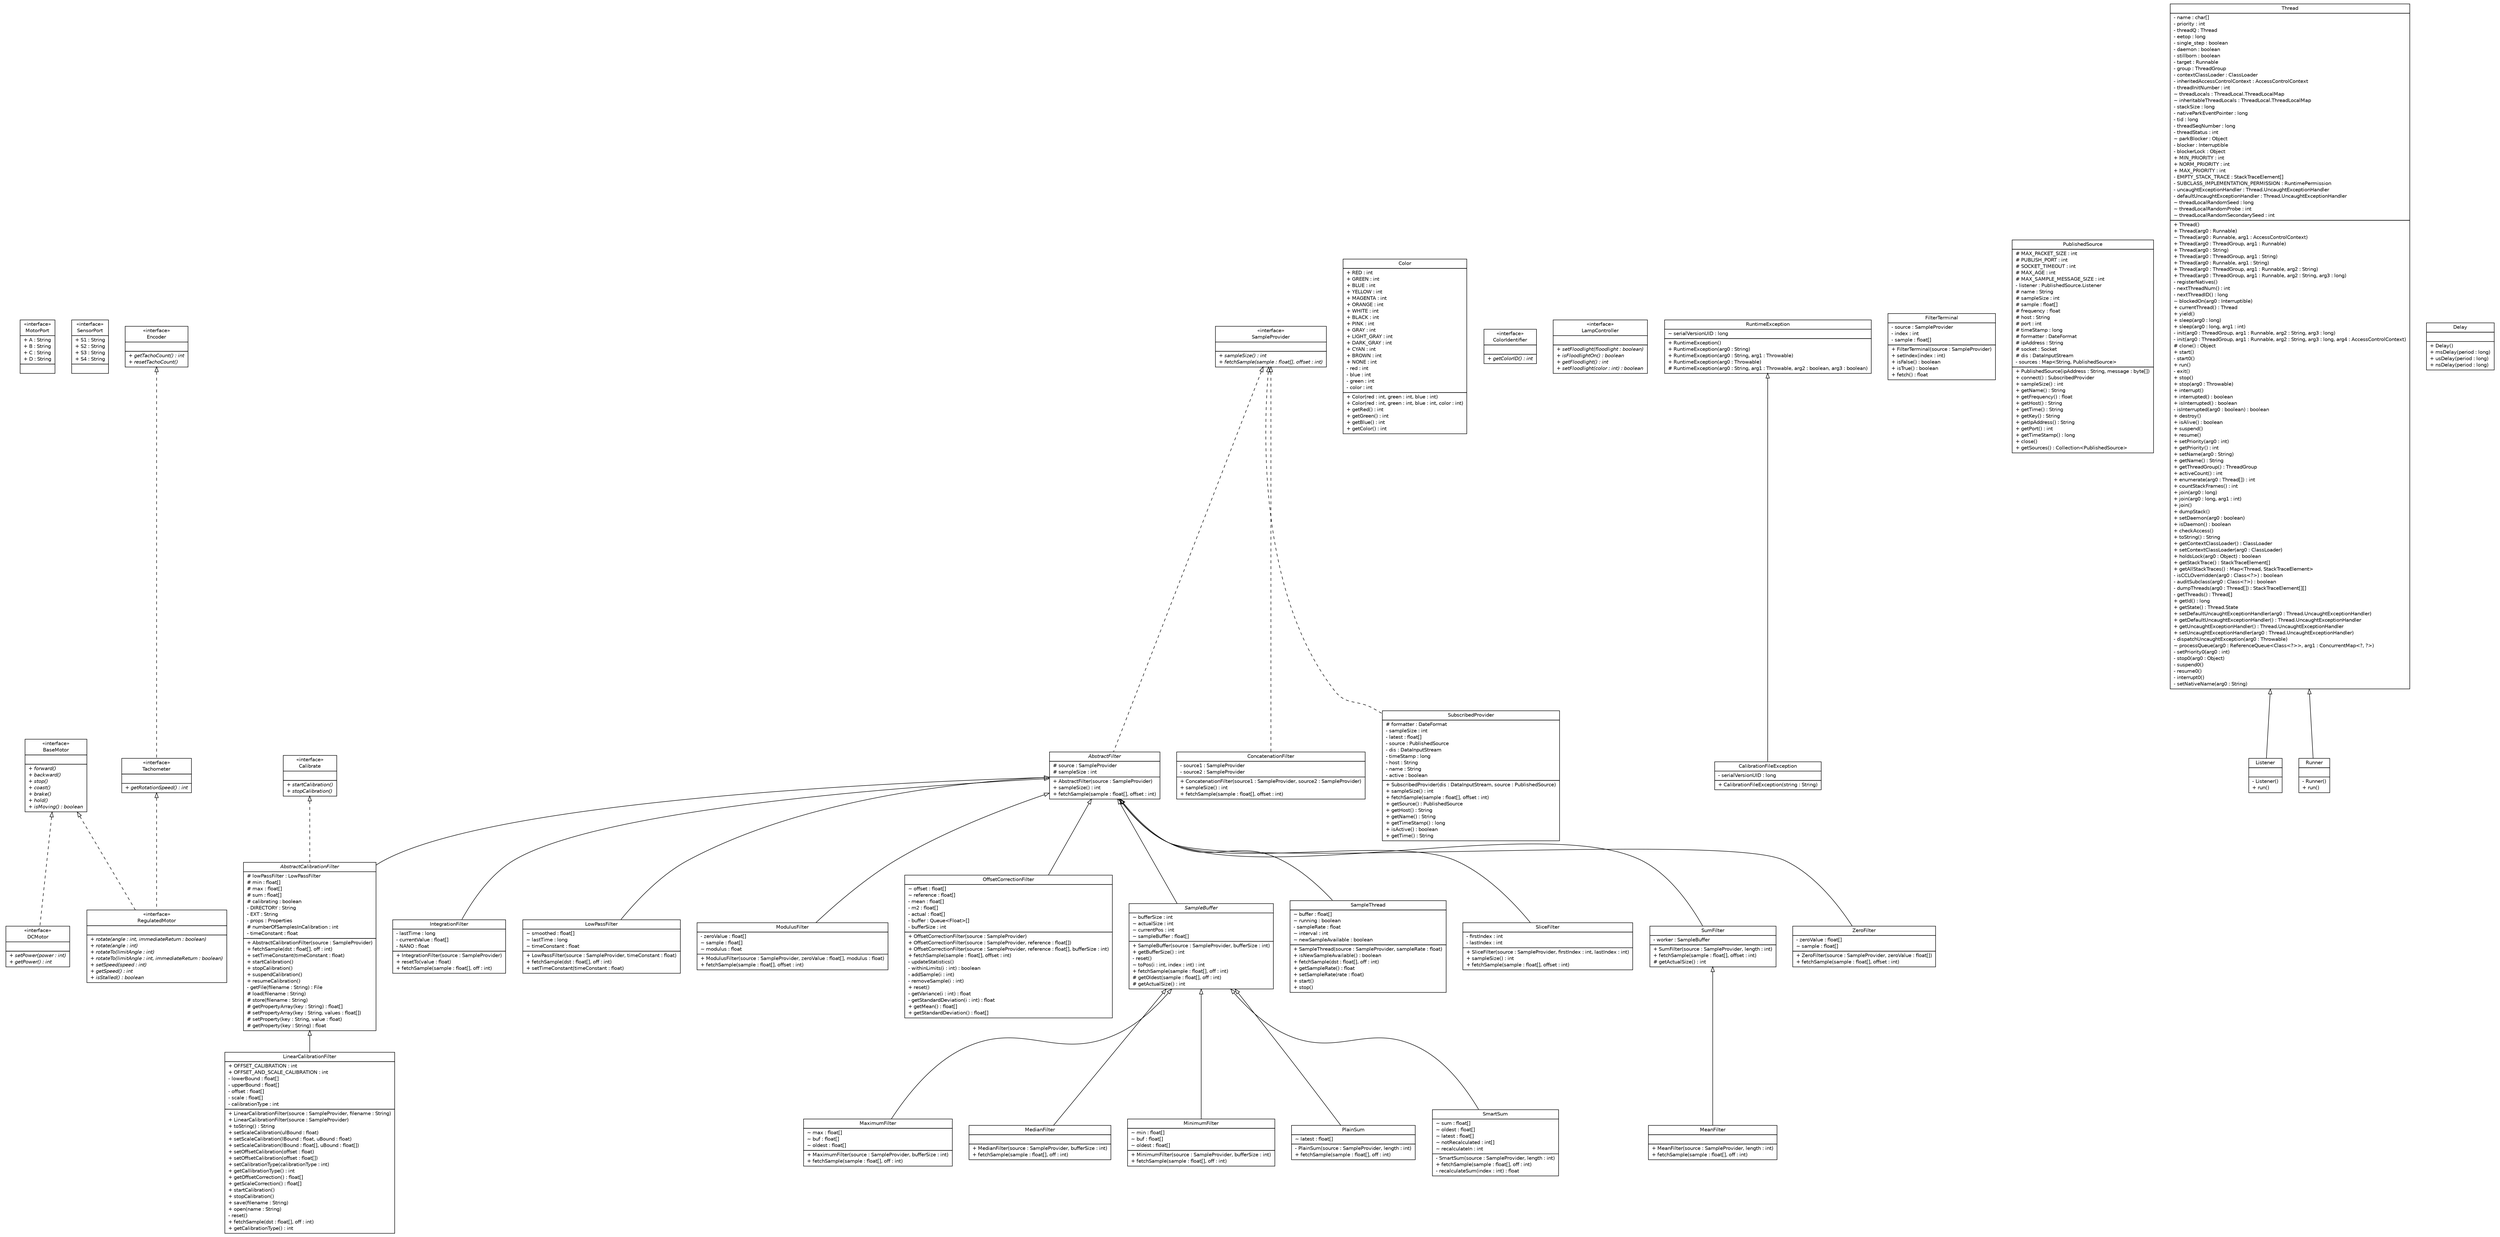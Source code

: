#!/usr/local/bin/dot
#
# Class diagram 
# Generated by UMLGraph version R5_6-24-gf6e263 (http://www.umlgraph.org/)
#

digraph G {
	edge [fontname="Helvetica",fontsize=10,labelfontname="Helvetica",labelfontsize=10];
	node [fontname="Helvetica",fontsize=10,shape=plaintext];
	nodesep=0.25;
	ranksep=0.5;
	// lejos.hardware.port.MotorPort
	c0 [label=<<table title="lejos.hardware.port.MotorPort" border="0" cellborder="1" cellspacing="0" cellpadding="2" port="p">
		<tr><td><table border="0" cellspacing="0" cellpadding="1">
<tr><td align="center" balign="center"> &#171;interface&#187; </td></tr>
<tr><td align="center" balign="center"> MotorPort </td></tr>
		</table></td></tr>
		<tr><td><table border="0" cellspacing="0" cellpadding="1">
<tr><td align="left" balign="left"> + A : String </td></tr>
<tr><td align="left" balign="left"> + B : String </td></tr>
<tr><td align="left" balign="left"> + C : String </td></tr>
<tr><td align="left" balign="left"> + D : String </td></tr>
		</table></td></tr>
		<tr><td><table border="0" cellspacing="0" cellpadding="1">
<tr><td align="left" balign="left">  </td></tr>
		</table></td></tr>
		</table>>, URL="null", fontname="Helvetica", fontcolor="black", fontsize=10.0];
	// lejos.hardware.port.SensorPort
	c1 [label=<<table title="lejos.hardware.port.SensorPort" border="0" cellborder="1" cellspacing="0" cellpadding="2" port="p">
		<tr><td><table border="0" cellspacing="0" cellpadding="1">
<tr><td align="center" balign="center"> &#171;interface&#187; </td></tr>
<tr><td align="center" balign="center"> SensorPort </td></tr>
		</table></td></tr>
		<tr><td><table border="0" cellspacing="0" cellpadding="1">
<tr><td align="left" balign="left"> + S1 : String </td></tr>
<tr><td align="left" balign="left"> + S2 : String </td></tr>
<tr><td align="left" balign="left"> + S3 : String </td></tr>
<tr><td align="left" balign="left"> + S4 : String </td></tr>
		</table></td></tr>
		<tr><td><table border="0" cellspacing="0" cellpadding="1">
<tr><td align="left" balign="left">  </td></tr>
		</table></td></tr>
		</table>>, URL="null", fontname="Helvetica", fontcolor="black", fontsize=10.0];
	// lejos.robotics.BaseMotor
	c2 [label=<<table title="lejos.robotics.BaseMotor" border="0" cellborder="1" cellspacing="0" cellpadding="2" port="p">
		<tr><td><table border="0" cellspacing="0" cellpadding="1">
<tr><td align="center" balign="center"> &#171;interface&#187; </td></tr>
<tr><td align="center" balign="center"> BaseMotor </td></tr>
		</table></td></tr>
		<tr><td><table border="0" cellspacing="0" cellpadding="1">
<tr><td align="left" balign="left">  </td></tr>
		</table></td></tr>
		<tr><td><table border="0" cellspacing="0" cellpadding="1">
<tr><td align="left" balign="left"><font face="Helvetica-Oblique" point-size="10.0"> + forward() </font></td></tr>
<tr><td align="left" balign="left"><font face="Helvetica-Oblique" point-size="10.0"> + backward() </font></td></tr>
<tr><td align="left" balign="left"><font face="Helvetica-Oblique" point-size="10.0"> + stop() </font></td></tr>
<tr><td align="left" balign="left"><font face="Helvetica-Oblique" point-size="10.0"> + coast() </font></td></tr>
<tr><td align="left" balign="left"><font face="Helvetica-Oblique" point-size="10.0"> + brake() </font></td></tr>
<tr><td align="left" balign="left"><font face="Helvetica-Oblique" point-size="10.0"> + hold() </font></td></tr>
<tr><td align="left" balign="left"><font face="Helvetica-Oblique" point-size="10.0"> + isMoving() : boolean </font></td></tr>
		</table></td></tr>
		</table>>, URL="null", fontname="Helvetica", fontcolor="black", fontsize=10.0];
	// lejos.robotics.Calibrate
	c3 [label=<<table title="lejos.robotics.Calibrate" border="0" cellborder="1" cellspacing="0" cellpadding="2" port="p">
		<tr><td><table border="0" cellspacing="0" cellpadding="1">
<tr><td align="center" balign="center"> &#171;interface&#187; </td></tr>
<tr><td align="center" balign="center"> Calibrate </td></tr>
		</table></td></tr>
		<tr><td><table border="0" cellspacing="0" cellpadding="1">
<tr><td align="left" balign="left">  </td></tr>
		</table></td></tr>
		<tr><td><table border="0" cellspacing="0" cellpadding="1">
<tr><td align="left" balign="left"><font face="Helvetica-Oblique" point-size="10.0"> + startCalibration() </font></td></tr>
<tr><td align="left" balign="left"><font face="Helvetica-Oblique" point-size="10.0"> + stopCalibration() </font></td></tr>
		</table></td></tr>
		</table>>, URL="null", fontname="Helvetica", fontcolor="black", fontsize=10.0];
	// lejos.robotics.Color
	c4 [label=<<table title="lejos.robotics.Color" border="0" cellborder="1" cellspacing="0" cellpadding="2" port="p">
		<tr><td><table border="0" cellspacing="0" cellpadding="1">
<tr><td align="center" balign="center"> Color </td></tr>
		</table></td></tr>
		<tr><td><table border="0" cellspacing="0" cellpadding="1">
<tr><td align="left" balign="left"> + RED : int </td></tr>
<tr><td align="left" balign="left"> + GREEN : int </td></tr>
<tr><td align="left" balign="left"> + BLUE : int </td></tr>
<tr><td align="left" balign="left"> + YELLOW : int </td></tr>
<tr><td align="left" balign="left"> + MAGENTA : int </td></tr>
<tr><td align="left" balign="left"> + ORANGE : int </td></tr>
<tr><td align="left" balign="left"> + WHITE : int </td></tr>
<tr><td align="left" balign="left"> + BLACK : int </td></tr>
<tr><td align="left" balign="left"> + PINK : int </td></tr>
<tr><td align="left" balign="left"> + GRAY : int </td></tr>
<tr><td align="left" balign="left"> + LIGHT_GRAY : int </td></tr>
<tr><td align="left" balign="left"> + DARK_GRAY : int </td></tr>
<tr><td align="left" balign="left"> + CYAN : int </td></tr>
<tr><td align="left" balign="left"> + BROWN : int </td></tr>
<tr><td align="left" balign="left"> + NONE : int </td></tr>
<tr><td align="left" balign="left"> - red : int </td></tr>
<tr><td align="left" balign="left"> - blue : int </td></tr>
<tr><td align="left" balign="left"> - green : int </td></tr>
<tr><td align="left" balign="left"> - color : int </td></tr>
		</table></td></tr>
		<tr><td><table border="0" cellspacing="0" cellpadding="1">
<tr><td align="left" balign="left"> + Color(red : int, green : int, blue : int) </td></tr>
<tr><td align="left" balign="left"> + Color(red : int, green : int, blue : int, color : int) </td></tr>
<tr><td align="left" balign="left"> + getRed() : int </td></tr>
<tr><td align="left" balign="left"> + getGreen() : int </td></tr>
<tr><td align="left" balign="left"> + getBlue() : int </td></tr>
<tr><td align="left" balign="left"> + getColor() : int </td></tr>
		</table></td></tr>
		</table>>, URL="null", fontname="Helvetica", fontcolor="black", fontsize=10.0];
	// lejos.robotics.ColorIdentifier
	c5 [label=<<table title="lejos.robotics.ColorIdentifier" border="0" cellborder="1" cellspacing="0" cellpadding="2" port="p">
		<tr><td><table border="0" cellspacing="0" cellpadding="1">
<tr><td align="center" balign="center"> &#171;interface&#187; </td></tr>
<tr><td align="center" balign="center"> ColorIdentifier </td></tr>
		</table></td></tr>
		<tr><td><table border="0" cellspacing="0" cellpadding="1">
<tr><td align="left" balign="left">  </td></tr>
		</table></td></tr>
		<tr><td><table border="0" cellspacing="0" cellpadding="1">
<tr><td align="left" balign="left"><font face="Helvetica-Oblique" point-size="10.0"> + getColorID() : int </font></td></tr>
		</table></td></tr>
		</table>>, URL="null", fontname="Helvetica", fontcolor="black", fontsize=10.0];
	// lejos.robotics.DCMotor
	c6 [label=<<table title="lejos.robotics.DCMotor" border="0" cellborder="1" cellspacing="0" cellpadding="2" port="p">
		<tr><td><table border="0" cellspacing="0" cellpadding="1">
<tr><td align="center" balign="center"> &#171;interface&#187; </td></tr>
<tr><td align="center" balign="center"> DCMotor </td></tr>
		</table></td></tr>
		<tr><td><table border="0" cellspacing="0" cellpadding="1">
<tr><td align="left" balign="left">  </td></tr>
		</table></td></tr>
		<tr><td><table border="0" cellspacing="0" cellpadding="1">
<tr><td align="left" balign="left"><font face="Helvetica-Oblique" point-size="10.0"> + setPower(power : int) </font></td></tr>
<tr><td align="left" balign="left"><font face="Helvetica-Oblique" point-size="10.0"> + getPower() : int </font></td></tr>
		</table></td></tr>
		</table>>, URL="null", fontname="Helvetica", fontcolor="black", fontsize=10.0];
	// lejos.robotics.Encoder
	c7 [label=<<table title="lejos.robotics.Encoder" border="0" cellborder="1" cellspacing="0" cellpadding="2" port="p">
		<tr><td><table border="0" cellspacing="0" cellpadding="1">
<tr><td align="center" balign="center"> &#171;interface&#187; </td></tr>
<tr><td align="center" balign="center"> Encoder </td></tr>
		</table></td></tr>
		<tr><td><table border="0" cellspacing="0" cellpadding="1">
<tr><td align="left" balign="left">  </td></tr>
		</table></td></tr>
		<tr><td><table border="0" cellspacing="0" cellpadding="1">
<tr><td align="left" balign="left"><font face="Helvetica-Oblique" point-size="10.0"> + getTachoCount() : int </font></td></tr>
<tr><td align="left" balign="left"><font face="Helvetica-Oblique" point-size="10.0"> + resetTachoCount() </font></td></tr>
		</table></td></tr>
		</table>>, URL="null", fontname="Helvetica", fontcolor="black", fontsize=10.0];
	// lejos.robotics.LampController
	c8 [label=<<table title="lejos.robotics.LampController" border="0" cellborder="1" cellspacing="0" cellpadding="2" port="p">
		<tr><td><table border="0" cellspacing="0" cellpadding="1">
<tr><td align="center" balign="center"> &#171;interface&#187; </td></tr>
<tr><td align="center" balign="center"> LampController </td></tr>
		</table></td></tr>
		<tr><td><table border="0" cellspacing="0" cellpadding="1">
<tr><td align="left" balign="left">  </td></tr>
		</table></td></tr>
		<tr><td><table border="0" cellspacing="0" cellpadding="1">
<tr><td align="left" balign="left"><font face="Helvetica-Oblique" point-size="10.0"> + setFloodlight(floodlight : boolean) </font></td></tr>
<tr><td align="left" balign="left"><font face="Helvetica-Oblique" point-size="10.0"> + isFloodlightOn() : boolean </font></td></tr>
<tr><td align="left" balign="left"><font face="Helvetica-Oblique" point-size="10.0"> + getFloodlight() : int </font></td></tr>
<tr><td align="left" balign="left"><font face="Helvetica-Oblique" point-size="10.0"> + setFloodlight(color : int) : boolean </font></td></tr>
		</table></td></tr>
		</table>>, URL="null", fontname="Helvetica", fontcolor="black", fontsize=10.0];
	// lejos.robotics.RegulatedMotor
	c9 [label=<<table title="lejos.robotics.RegulatedMotor" border="0" cellborder="1" cellspacing="0" cellpadding="2" port="p">
		<tr><td><table border="0" cellspacing="0" cellpadding="1">
<tr><td align="center" balign="center"> &#171;interface&#187; </td></tr>
<tr><td align="center" balign="center"> RegulatedMotor </td></tr>
		</table></td></tr>
		<tr><td><table border="0" cellspacing="0" cellpadding="1">
<tr><td align="left" balign="left">  </td></tr>
		</table></td></tr>
		<tr><td><table border="0" cellspacing="0" cellpadding="1">
<tr><td align="left" balign="left"><font face="Helvetica-Oblique" point-size="10.0"> + rotate(angle : int, immediateReturn : boolean) </font></td></tr>
<tr><td align="left" balign="left"><font face="Helvetica-Oblique" point-size="10.0"> + rotate(angle : int) </font></td></tr>
<tr><td align="left" balign="left"><font face="Helvetica-Oblique" point-size="10.0"> + rotateTo(limitAngle : int) </font></td></tr>
<tr><td align="left" balign="left"><font face="Helvetica-Oblique" point-size="10.0"> + rotateTo(limitAngle : int, immediateReturn : boolean) </font></td></tr>
<tr><td align="left" balign="left"><font face="Helvetica-Oblique" point-size="10.0"> + setSpeed(speed : int) </font></td></tr>
<tr><td align="left" balign="left"><font face="Helvetica-Oblique" point-size="10.0"> + getSpeed() : int </font></td></tr>
<tr><td align="left" balign="left"><font face="Helvetica-Oblique" point-size="10.0"> + isStalled() : boolean </font></td></tr>
		</table></td></tr>
		</table>>, URL="null", fontname="Helvetica", fontcolor="black", fontsize=10.0];
	// lejos.robotics.SampleProvider
	c10 [label=<<table title="lejos.robotics.SampleProvider" border="0" cellborder="1" cellspacing="0" cellpadding="2" port="p">
		<tr><td><table border="0" cellspacing="0" cellpadding="1">
<tr><td align="center" balign="center"> &#171;interface&#187; </td></tr>
<tr><td align="center" balign="center"> SampleProvider </td></tr>
		</table></td></tr>
		<tr><td><table border="0" cellspacing="0" cellpadding="1">
<tr><td align="left" balign="left">  </td></tr>
		</table></td></tr>
		<tr><td><table border="0" cellspacing="0" cellpadding="1">
<tr><td align="left" balign="left"><font face="Helvetica-Oblique" point-size="10.0"> + sampleSize() : int </font></td></tr>
<tr><td align="left" balign="left"><font face="Helvetica-Oblique" point-size="10.0"> + fetchSample(sample : float[], offset : int) </font></td></tr>
		</table></td></tr>
		</table>>, URL="null", fontname="Helvetica", fontcolor="black", fontsize=10.0];
	// lejos.robotics.Tachometer
	c11 [label=<<table title="lejos.robotics.Tachometer" border="0" cellborder="1" cellspacing="0" cellpadding="2" port="p">
		<tr><td><table border="0" cellspacing="0" cellpadding="1">
<tr><td align="center" balign="center"> &#171;interface&#187; </td></tr>
<tr><td align="center" balign="center"> Tachometer </td></tr>
		</table></td></tr>
		<tr><td><table border="0" cellspacing="0" cellpadding="1">
<tr><td align="left" balign="left">  </td></tr>
		</table></td></tr>
		<tr><td><table border="0" cellspacing="0" cellpadding="1">
<tr><td align="left" balign="left"><font face="Helvetica-Oblique" point-size="10.0"> + getRotationSpeed() : int </font></td></tr>
		</table></td></tr>
		</table>>, URL="null", fontname="Helvetica", fontcolor="black", fontsize=10.0];
	// lejos.robotics.filter.AbstractCalibrationFilter
	c12 [label=<<table title="lejos.robotics.filter.AbstractCalibrationFilter" border="0" cellborder="1" cellspacing="0" cellpadding="2" port="p">
		<tr><td><table border="0" cellspacing="0" cellpadding="1">
<tr><td align="center" balign="center"><font face="Helvetica-Oblique"> AbstractCalibrationFilter </font></td></tr>
		</table></td></tr>
		<tr><td><table border="0" cellspacing="0" cellpadding="1">
<tr><td align="left" balign="left"> # lowPassFilter : LowPassFilter </td></tr>
<tr><td align="left" balign="left"> # min : float[] </td></tr>
<tr><td align="left" balign="left"> # max : float[] </td></tr>
<tr><td align="left" balign="left"> # sum : float[] </td></tr>
<tr><td align="left" balign="left"> # calibrating : boolean </td></tr>
<tr><td align="left" balign="left"> - DIRECTORY : String </td></tr>
<tr><td align="left" balign="left"> - EXT : String </td></tr>
<tr><td align="left" balign="left"> - props : Properties </td></tr>
<tr><td align="left" balign="left"> # numberOfSamplesInCalibration : int </td></tr>
<tr><td align="left" balign="left"> - timeConstant : float </td></tr>
		</table></td></tr>
		<tr><td><table border="0" cellspacing="0" cellpadding="1">
<tr><td align="left" balign="left"> + AbstractCalibrationFilter(source : SampleProvider) </td></tr>
<tr><td align="left" balign="left"> + fetchSample(dst : float[], off : int) </td></tr>
<tr><td align="left" balign="left"> + setTimeConstant(timeConstant : float) </td></tr>
<tr><td align="left" balign="left"> + startCalibration() </td></tr>
<tr><td align="left" balign="left"> + stopCalibration() </td></tr>
<tr><td align="left" balign="left"> + suspendCalibration() </td></tr>
<tr><td align="left" balign="left"> + resumeCalibration() </td></tr>
<tr><td align="left" balign="left"> - getFile(filename : String) : File </td></tr>
<tr><td align="left" balign="left"> # load(filename : String) </td></tr>
<tr><td align="left" balign="left"> # store(filename : String) </td></tr>
<tr><td align="left" balign="left"> # getPropertyArray(key : String) : float[] </td></tr>
<tr><td align="left" balign="left"> # setPropertyArray(key : String, values : float[]) </td></tr>
<tr><td align="left" balign="left"> # setProperty(key : String, value : float) </td></tr>
<tr><td align="left" balign="left"> # getProperty(key : String) : float </td></tr>
		</table></td></tr>
		</table>>, URL="null", fontname="Helvetica", fontcolor="black", fontsize=10.0];
	// lejos.robotics.filter.AbstractCalibrationFilter.CalibrationFileException
	c13 [label=<<table title="lejos.robotics.filter.AbstractCalibrationFilter.CalibrationFileException" border="0" cellborder="1" cellspacing="0" cellpadding="2" port="p">
		<tr><td><table border="0" cellspacing="0" cellpadding="1">
<tr><td align="center" balign="center"> CalibrationFileException </td></tr>
		</table></td></tr>
		<tr><td><table border="0" cellspacing="0" cellpadding="1">
<tr><td align="left" balign="left"> - serialVersionUID : long </td></tr>
		</table></td></tr>
		<tr><td><table border="0" cellspacing="0" cellpadding="1">
<tr><td align="left" balign="left"> + CalibrationFileException(string : String) </td></tr>
		</table></td></tr>
		</table>>, URL="null", fontname="Helvetica", fontcolor="black", fontsize=10.0];
	// lejos.robotics.filter.AbstractFilter
	c14 [label=<<table title="lejos.robotics.filter.AbstractFilter" border="0" cellborder="1" cellspacing="0" cellpadding="2" port="p">
		<tr><td><table border="0" cellspacing="0" cellpadding="1">
<tr><td align="center" balign="center"><font face="Helvetica-Oblique"> AbstractFilter </font></td></tr>
		</table></td></tr>
		<tr><td><table border="0" cellspacing="0" cellpadding="1">
<tr><td align="left" balign="left"> # source : SampleProvider </td></tr>
<tr><td align="left" balign="left"> # sampleSize : int </td></tr>
		</table></td></tr>
		<tr><td><table border="0" cellspacing="0" cellpadding="1">
<tr><td align="left" balign="left"> + AbstractFilter(source : SampleProvider) </td></tr>
<tr><td align="left" balign="left"> + sampleSize() : int </td></tr>
<tr><td align="left" balign="left"> + fetchSample(sample : float[], offset : int) </td></tr>
		</table></td></tr>
		</table>>, URL="null", fontname="Helvetica", fontcolor="black", fontsize=10.0];
	// lejos.robotics.filter.ConcatenationFilter
	c15 [label=<<table title="lejos.robotics.filter.ConcatenationFilter" border="0" cellborder="1" cellspacing="0" cellpadding="2" port="p">
		<tr><td><table border="0" cellspacing="0" cellpadding="1">
<tr><td align="center" balign="center"> ConcatenationFilter </td></tr>
		</table></td></tr>
		<tr><td><table border="0" cellspacing="0" cellpadding="1">
<tr><td align="left" balign="left"> - source1 : SampleProvider </td></tr>
<tr><td align="left" balign="left"> - source2 : SampleProvider </td></tr>
		</table></td></tr>
		<tr><td><table border="0" cellspacing="0" cellpadding="1">
<tr><td align="left" balign="left"> + ConcatenationFilter(source1 : SampleProvider, source2 : SampleProvider) </td></tr>
<tr><td align="left" balign="left"> + sampleSize() : int </td></tr>
<tr><td align="left" balign="left"> + fetchSample(sample : float[], offset : int) </td></tr>
		</table></td></tr>
		</table>>, URL="null", fontname="Helvetica", fontcolor="black", fontsize=10.0];
	// lejos.robotics.filter.FilterTerminal
	c16 [label=<<table title="lejos.robotics.filter.FilterTerminal" border="0" cellborder="1" cellspacing="0" cellpadding="2" port="p">
		<tr><td><table border="0" cellspacing="0" cellpadding="1">
<tr><td align="center" balign="center"> FilterTerminal </td></tr>
		</table></td></tr>
		<tr><td><table border="0" cellspacing="0" cellpadding="1">
<tr><td align="left" balign="left"> - source : SampleProvider </td></tr>
<tr><td align="left" balign="left"> - index : int </td></tr>
<tr><td align="left" balign="left"> - sample : float[] </td></tr>
		</table></td></tr>
		<tr><td><table border="0" cellspacing="0" cellpadding="1">
<tr><td align="left" balign="left"> + FilterTerminal(source : SampleProvider) </td></tr>
<tr><td align="left" balign="left"> + setIndex(index : int) </td></tr>
<tr><td align="left" balign="left"> + isFalse() : boolean </td></tr>
<tr><td align="left" balign="left"> + isTrue() : boolean </td></tr>
<tr><td align="left" balign="left"> + fetch() : float </td></tr>
		</table></td></tr>
		</table>>, URL="null", fontname="Helvetica", fontcolor="black", fontsize=10.0];
	// lejos.robotics.filter.IntegrationFilter
	c17 [label=<<table title="lejos.robotics.filter.IntegrationFilter" border="0" cellborder="1" cellspacing="0" cellpadding="2" port="p">
		<tr><td><table border="0" cellspacing="0" cellpadding="1">
<tr><td align="center" balign="center"> IntegrationFilter </td></tr>
		</table></td></tr>
		<tr><td><table border="0" cellspacing="0" cellpadding="1">
<tr><td align="left" balign="left"> - lastTime : long </td></tr>
<tr><td align="left" balign="left"> - currentValue : float[] </td></tr>
<tr><td align="left" balign="left"> - NANO : float </td></tr>
		</table></td></tr>
		<tr><td><table border="0" cellspacing="0" cellpadding="1">
<tr><td align="left" balign="left"> + IntegrationFilter(source : SampleProvider) </td></tr>
<tr><td align="left" balign="left"> + resetTo(value : float) </td></tr>
<tr><td align="left" balign="left"> + fetchSample(sample : float[], off : int) </td></tr>
		</table></td></tr>
		</table>>, URL="null", fontname="Helvetica", fontcolor="black", fontsize=10.0];
	// lejos.robotics.filter.LinearCalibrationFilter
	c18 [label=<<table title="lejos.robotics.filter.LinearCalibrationFilter" border="0" cellborder="1" cellspacing="0" cellpadding="2" port="p">
		<tr><td><table border="0" cellspacing="0" cellpadding="1">
<tr><td align="center" balign="center"> LinearCalibrationFilter </td></tr>
		</table></td></tr>
		<tr><td><table border="0" cellspacing="0" cellpadding="1">
<tr><td align="left" balign="left"> + OFFSET_CALIBRATION : int </td></tr>
<tr><td align="left" balign="left"> + OFFSET_AND_SCALE_CALIBRATION : int </td></tr>
<tr><td align="left" balign="left"> - lowerBound : float[] </td></tr>
<tr><td align="left" balign="left"> - upperBound : float[] </td></tr>
<tr><td align="left" balign="left"> - offset : float[] </td></tr>
<tr><td align="left" balign="left"> - scale : float[] </td></tr>
<tr><td align="left" balign="left"> - calibrationType : int </td></tr>
		</table></td></tr>
		<tr><td><table border="0" cellspacing="0" cellpadding="1">
<tr><td align="left" balign="left"> + LinearCalibrationFilter(source : SampleProvider, filename : String) </td></tr>
<tr><td align="left" balign="left"> + LinearCalibrationFilter(source : SampleProvider) </td></tr>
<tr><td align="left" balign="left"> + toString() : String </td></tr>
<tr><td align="left" balign="left"> + setScaleCalibration(ulBound : float) </td></tr>
<tr><td align="left" balign="left"> + setScaleCalibration(lBound : float, uBound : float) </td></tr>
<tr><td align="left" balign="left"> + setScaleCalibration(lBound : float[], uBound : float[]) </td></tr>
<tr><td align="left" balign="left"> + setOffsetCalibration(offset : float) </td></tr>
<tr><td align="left" balign="left"> + setOffsetCalibration(offset : float[]) </td></tr>
<tr><td align="left" balign="left"> + setCalibrationType(calibrationType : int) </td></tr>
<tr><td align="left" balign="left"> + getCallibrationType() : int </td></tr>
<tr><td align="left" balign="left"> + getOffsetCorrection() : float[] </td></tr>
<tr><td align="left" balign="left"> + getScaleCorrection() : float[] </td></tr>
<tr><td align="left" balign="left"> + startCalibration() </td></tr>
<tr><td align="left" balign="left"> + stopCalibration() </td></tr>
<tr><td align="left" balign="left"> + save(filename : String) </td></tr>
<tr><td align="left" balign="left"> + open(name : String) </td></tr>
<tr><td align="left" balign="left"> - reset() </td></tr>
<tr><td align="left" balign="left"> + fetchSample(dst : float[], off : int) </td></tr>
<tr><td align="left" balign="left"> + getCalibrationType() : int </td></tr>
		</table></td></tr>
		</table>>, URL="null", fontname="Helvetica", fontcolor="black", fontsize=10.0];
	// lejos.robotics.filter.LowPassFilter
	c19 [label=<<table title="lejos.robotics.filter.LowPassFilter" border="0" cellborder="1" cellspacing="0" cellpadding="2" port="p">
		<tr><td><table border="0" cellspacing="0" cellpadding="1">
<tr><td align="center" balign="center"> LowPassFilter </td></tr>
		</table></td></tr>
		<tr><td><table border="0" cellspacing="0" cellpadding="1">
<tr><td align="left" balign="left"> ~ smoothed : float[] </td></tr>
<tr><td align="left" balign="left"> ~ lastTime : long </td></tr>
<tr><td align="left" balign="left"> ~ timeConstant : float </td></tr>
		</table></td></tr>
		<tr><td><table border="0" cellspacing="0" cellpadding="1">
<tr><td align="left" balign="left"> + LowPassFilter(source : SampleProvider, timeConstant : float) </td></tr>
<tr><td align="left" balign="left"> + fetchSample(dst : float[], off : int) </td></tr>
<tr><td align="left" balign="left"> + setTimeConstant(timeConstant : float) </td></tr>
		</table></td></tr>
		</table>>, URL="null", fontname="Helvetica", fontcolor="black", fontsize=10.0];
	// lejos.robotics.filter.MaximumFilter
	c20 [label=<<table title="lejos.robotics.filter.MaximumFilter" border="0" cellborder="1" cellspacing="0" cellpadding="2" port="p">
		<tr><td><table border="0" cellspacing="0" cellpadding="1">
<tr><td align="center" balign="center"> MaximumFilter </td></tr>
		</table></td></tr>
		<tr><td><table border="0" cellspacing="0" cellpadding="1">
<tr><td align="left" balign="left"> ~ max : float[] </td></tr>
<tr><td align="left" balign="left"> ~ buf : float[] </td></tr>
<tr><td align="left" balign="left"> ~ oldest : float[] </td></tr>
		</table></td></tr>
		<tr><td><table border="0" cellspacing="0" cellpadding="1">
<tr><td align="left" balign="left"> + MaximumFilter(source : SampleProvider, bufferSize : int) </td></tr>
<tr><td align="left" balign="left"> + fetchSample(sample : float[], off : int) </td></tr>
		</table></td></tr>
		</table>>, URL="null", fontname="Helvetica", fontcolor="black", fontsize=10.0];
	// lejos.robotics.filter.MeanFilter
	c21 [label=<<table title="lejos.robotics.filter.MeanFilter" border="0" cellborder="1" cellspacing="0" cellpadding="2" port="p">
		<tr><td><table border="0" cellspacing="0" cellpadding="1">
<tr><td align="center" balign="center"> MeanFilter </td></tr>
		</table></td></tr>
		<tr><td><table border="0" cellspacing="0" cellpadding="1">
<tr><td align="left" balign="left">  </td></tr>
		</table></td></tr>
		<tr><td><table border="0" cellspacing="0" cellpadding="1">
<tr><td align="left" balign="left"> + MeanFilter(source : SampleProvider, length : int) </td></tr>
<tr><td align="left" balign="left"> + fetchSample(sample : float[], off : int) </td></tr>
		</table></td></tr>
		</table>>, URL="null", fontname="Helvetica", fontcolor="black", fontsize=10.0];
	// lejos.robotics.filter.MedianFilter
	c22 [label=<<table title="lejos.robotics.filter.MedianFilter" border="0" cellborder="1" cellspacing="0" cellpadding="2" port="p">
		<tr><td><table border="0" cellspacing="0" cellpadding="1">
<tr><td align="center" balign="center"> MedianFilter </td></tr>
		</table></td></tr>
		<tr><td><table border="0" cellspacing="0" cellpadding="1">
<tr><td align="left" balign="left">  </td></tr>
		</table></td></tr>
		<tr><td><table border="0" cellspacing="0" cellpadding="1">
<tr><td align="left" balign="left"> + MedianFilter(source : SampleProvider, bufferSize : int) </td></tr>
<tr><td align="left" balign="left"> + fetchSample(sample : float[], off : int) </td></tr>
		</table></td></tr>
		</table>>, URL="null", fontname="Helvetica", fontcolor="black", fontsize=10.0];
	// lejos.robotics.filter.MinimumFilter
	c23 [label=<<table title="lejos.robotics.filter.MinimumFilter" border="0" cellborder="1" cellspacing="0" cellpadding="2" port="p">
		<tr><td><table border="0" cellspacing="0" cellpadding="1">
<tr><td align="center" balign="center"> MinimumFilter </td></tr>
		</table></td></tr>
		<tr><td><table border="0" cellspacing="0" cellpadding="1">
<tr><td align="left" balign="left"> ~ min : float[] </td></tr>
<tr><td align="left" balign="left"> ~ buf : float[] </td></tr>
<tr><td align="left" balign="left"> ~ oldest : float[] </td></tr>
		</table></td></tr>
		<tr><td><table border="0" cellspacing="0" cellpadding="1">
<tr><td align="left" balign="left"> + MinimumFilter(source : SampleProvider, bufferSize : int) </td></tr>
<tr><td align="left" balign="left"> + fetchSample(sample : float[], off : int) </td></tr>
		</table></td></tr>
		</table>>, URL="null", fontname="Helvetica", fontcolor="black", fontsize=10.0];
	// lejos.robotics.filter.ModulusFilter
	c24 [label=<<table title="lejos.robotics.filter.ModulusFilter" border="0" cellborder="1" cellspacing="0" cellpadding="2" port="p">
		<tr><td><table border="0" cellspacing="0" cellpadding="1">
<tr><td align="center" balign="center"> ModulusFilter </td></tr>
		</table></td></tr>
		<tr><td><table border="0" cellspacing="0" cellpadding="1">
<tr><td align="left" balign="left"> - zeroValue : float[] </td></tr>
<tr><td align="left" balign="left"> ~ sample : float[] </td></tr>
<tr><td align="left" balign="left"> ~ modulus : float </td></tr>
		</table></td></tr>
		<tr><td><table border="0" cellspacing="0" cellpadding="1">
<tr><td align="left" balign="left"> + ModulusFilter(source : SampleProvider, zeroValue : float[], modulus : float) </td></tr>
<tr><td align="left" balign="left"> + fetchSample(sample : float[], offset : int) </td></tr>
		</table></td></tr>
		</table>>, URL="null", fontname="Helvetica", fontcolor="black", fontsize=10.0];
	// lejos.robotics.filter.OffsetCorrectionFilter
	c25 [label=<<table title="lejos.robotics.filter.OffsetCorrectionFilter" border="0" cellborder="1" cellspacing="0" cellpadding="2" port="p">
		<tr><td><table border="0" cellspacing="0" cellpadding="1">
<tr><td align="center" balign="center"> OffsetCorrectionFilter </td></tr>
		</table></td></tr>
		<tr><td><table border="0" cellspacing="0" cellpadding="1">
<tr><td align="left" balign="left"> ~ offset : float[] </td></tr>
<tr><td align="left" balign="left"> ~ reference : float[] </td></tr>
<tr><td align="left" balign="left"> - mean : float[] </td></tr>
<tr><td align="left" balign="left"> - m2 : float[] </td></tr>
<tr><td align="left" balign="left"> - actual : float[] </td></tr>
<tr><td align="left" balign="left"> - buffer : Queue&lt;Float&gt;[] </td></tr>
<tr><td align="left" balign="left"> - bufferSize : int </td></tr>
		</table></td></tr>
		<tr><td><table border="0" cellspacing="0" cellpadding="1">
<tr><td align="left" balign="left"> + OffsetCorrectionFilter(source : SampleProvider) </td></tr>
<tr><td align="left" balign="left"> + OffsetCorrectionFilter(source : SampleProvider, reference : float[]) </td></tr>
<tr><td align="left" balign="left"> + OffsetCorrectionFilter(source : SampleProvider, reference : float[], bufferSize : int) </td></tr>
<tr><td align="left" balign="left"> + fetchSample(sample : float[], offset : int) </td></tr>
<tr><td align="left" balign="left"> - updateStatistics() </td></tr>
<tr><td align="left" balign="left"> - withinLimits(i : int) : boolean </td></tr>
<tr><td align="left" balign="left"> - addSample(i : int) </td></tr>
<tr><td align="left" balign="left"> - removeSample(i : int) </td></tr>
<tr><td align="left" balign="left"> + reset() </td></tr>
<tr><td align="left" balign="left"> - getVariance(i : int) : float </td></tr>
<tr><td align="left" balign="left"> - getStandardDeviation(i : int) : float </td></tr>
<tr><td align="left" balign="left"> + getMean() : float[] </td></tr>
<tr><td align="left" balign="left"> + getStandardDeviation() : float[] </td></tr>
		</table></td></tr>
		</table>>, URL="null", fontname="Helvetica", fontcolor="black", fontsize=10.0];
	// lejos.robotics.filter.PublishedSource
	c26 [label=<<table title="lejos.robotics.filter.PublishedSource" border="0" cellborder="1" cellspacing="0" cellpadding="2" port="p">
		<tr><td><table border="0" cellspacing="0" cellpadding="1">
<tr><td align="center" balign="center"> PublishedSource </td></tr>
		</table></td></tr>
		<tr><td><table border="0" cellspacing="0" cellpadding="1">
<tr><td align="left" balign="left"> # MAX_PACKET_SIZE : int </td></tr>
<tr><td align="left" balign="left"> # PUBLISH_PORT : int </td></tr>
<tr><td align="left" balign="left"> # SOCKET_TIMEOUT : int </td></tr>
<tr><td align="left" balign="left"> # MAX_AGE : int </td></tr>
<tr><td align="left" balign="left"> # MAX_SAMPLE_MESSAGE_SIZE : int </td></tr>
<tr><td align="left" balign="left"> - listener : PublishedSource.Listener </td></tr>
<tr><td align="left" balign="left"> # name : String </td></tr>
<tr><td align="left" balign="left"> # sampleSize : int </td></tr>
<tr><td align="left" balign="left"> # sample : float[] </td></tr>
<tr><td align="left" balign="left"> # frequency : float </td></tr>
<tr><td align="left" balign="left"> # host : String </td></tr>
<tr><td align="left" balign="left"> # port : int </td></tr>
<tr><td align="left" balign="left"> # timeStamp : long </td></tr>
<tr><td align="left" balign="left"> # formatter : DateFormat </td></tr>
<tr><td align="left" balign="left"> # ipAddress : String </td></tr>
<tr><td align="left" balign="left"> # socket : Socket </td></tr>
<tr><td align="left" balign="left"> # dis : DataInputStream </td></tr>
<tr><td align="left" balign="left"> - sources : Map&lt;String, PublishedSource&gt; </td></tr>
		</table></td></tr>
		<tr><td><table border="0" cellspacing="0" cellpadding="1">
<tr><td align="left" balign="left"> + PublishedSource(ipAddress : String, message : byte[]) </td></tr>
<tr><td align="left" balign="left"> + connect() : SubscribedProvider </td></tr>
<tr><td align="left" balign="left"> + sampleSize() : int </td></tr>
<tr><td align="left" balign="left"> + getName() : String </td></tr>
<tr><td align="left" balign="left"> + getFrequency() : float </td></tr>
<tr><td align="left" balign="left"> + getHost() : String </td></tr>
<tr><td align="left" balign="left"> + getTime() : String </td></tr>
<tr><td align="left" balign="left"> + getKey() : String </td></tr>
<tr><td align="left" balign="left"> + getIpAddress() : String </td></tr>
<tr><td align="left" balign="left"> + getPort() : int </td></tr>
<tr><td align="left" balign="left"> + getTimeStamp() : long </td></tr>
<tr><td align="left" balign="left"> + close() </td></tr>
<tr><td align="left" balign="left"> + getSources() : Collection&lt;PublishedSource&gt; </td></tr>
		</table></td></tr>
		</table>>, URL="null", fontname="Helvetica", fontcolor="black", fontsize=10.0];
	// lejos.robotics.filter.PublishedSource.Listener
	c27 [label=<<table title="lejos.robotics.filter.PublishedSource.Listener" border="0" cellborder="1" cellspacing="0" cellpadding="2" port="p">
		<tr><td><table border="0" cellspacing="0" cellpadding="1">
<tr><td align="center" balign="center"> Listener </td></tr>
		</table></td></tr>
		<tr><td><table border="0" cellspacing="0" cellpadding="1">
<tr><td align="left" balign="left">  </td></tr>
		</table></td></tr>
		<tr><td><table border="0" cellspacing="0" cellpadding="1">
<tr><td align="left" balign="left"> - Listener() </td></tr>
<tr><td align="left" balign="left"> + run() </td></tr>
		</table></td></tr>
		</table>>, URL="null", fontname="Helvetica", fontcolor="black", fontsize=10.0];
	// lejos.robotics.filter.SampleBuffer
	c28 [label=<<table title="lejos.robotics.filter.SampleBuffer" border="0" cellborder="1" cellspacing="0" cellpadding="2" port="p">
		<tr><td><table border="0" cellspacing="0" cellpadding="1">
<tr><td align="center" balign="center"><font face="Helvetica-Oblique"> SampleBuffer </font></td></tr>
		</table></td></tr>
		<tr><td><table border="0" cellspacing="0" cellpadding="1">
<tr><td align="left" balign="left"> ~ bufferSize : int </td></tr>
<tr><td align="left" balign="left"> ~ actualSize : int </td></tr>
<tr><td align="left" balign="left"> ~ currentPos : int </td></tr>
<tr><td align="left" balign="left"> ~ sampleBuffer : float[] </td></tr>
		</table></td></tr>
		<tr><td><table border="0" cellspacing="0" cellpadding="1">
<tr><td align="left" balign="left"> + SampleBuffer(source : SampleProvider, bufferSize : int) </td></tr>
<tr><td align="left" balign="left"> + getBufferSize() : int </td></tr>
<tr><td align="left" balign="left"> - reset() </td></tr>
<tr><td align="left" balign="left"> ~ toPos(i : int, index : int) : int </td></tr>
<tr><td align="left" balign="left"> + fetchSample(sample : float[], off : int) </td></tr>
<tr><td align="left" balign="left"> # getOldest(sample : float[], off : int) </td></tr>
<tr><td align="left" balign="left"> # getActualSize() : int </td></tr>
		</table></td></tr>
		</table>>, URL="null", fontname="Helvetica", fontcolor="black", fontsize=10.0];
	// lejos.robotics.filter.SampleThread
	c29 [label=<<table title="lejos.robotics.filter.SampleThread" border="0" cellborder="1" cellspacing="0" cellpadding="2" port="p">
		<tr><td><table border="0" cellspacing="0" cellpadding="1">
<tr><td align="center" balign="center"> SampleThread </td></tr>
		</table></td></tr>
		<tr><td><table border="0" cellspacing="0" cellpadding="1">
<tr><td align="left" balign="left"> ~ buffer : float[] </td></tr>
<tr><td align="left" balign="left"> ~ running : boolean </td></tr>
<tr><td align="left" balign="left"> - sampleRate : float </td></tr>
<tr><td align="left" balign="left"> ~ interval : int </td></tr>
<tr><td align="left" balign="left"> ~ newSampleAvailable : boolean </td></tr>
		</table></td></tr>
		<tr><td><table border="0" cellspacing="0" cellpadding="1">
<tr><td align="left" balign="left"> + SampleThread(source : SampleProvider, sampleRate : float) </td></tr>
<tr><td align="left" balign="left"> + isNewSampleAvailable() : boolean </td></tr>
<tr><td align="left" balign="left"> + fetchSample(dst : float[], off : int) </td></tr>
<tr><td align="left" balign="left"> + getSampleRate() : float </td></tr>
<tr><td align="left" balign="left"> + setSampleRate(rate : float) </td></tr>
<tr><td align="left" balign="left"> + start() </td></tr>
<tr><td align="left" balign="left"> + stop() </td></tr>
		</table></td></tr>
		</table>>, URL="null", fontname="Helvetica", fontcolor="black", fontsize=10.0];
	// lejos.robotics.filter.SampleThread.Runner
	c30 [label=<<table title="lejos.robotics.filter.SampleThread.Runner" border="0" cellborder="1" cellspacing="0" cellpadding="2" port="p">
		<tr><td><table border="0" cellspacing="0" cellpadding="1">
<tr><td align="center" balign="center"> Runner </td></tr>
		</table></td></tr>
		<tr><td><table border="0" cellspacing="0" cellpadding="1">
<tr><td align="left" balign="left">  </td></tr>
		</table></td></tr>
		<tr><td><table border="0" cellspacing="0" cellpadding="1">
<tr><td align="left" balign="left"> - Runner() </td></tr>
<tr><td align="left" balign="left"> + run() </td></tr>
		</table></td></tr>
		</table>>, URL="null", fontname="Helvetica", fontcolor="black", fontsize=10.0];
	// lejos.robotics.filter.SliceFilter
	c31 [label=<<table title="lejos.robotics.filter.SliceFilter" border="0" cellborder="1" cellspacing="0" cellpadding="2" port="p">
		<tr><td><table border="0" cellspacing="0" cellpadding="1">
<tr><td align="center" balign="center"> SliceFilter </td></tr>
		</table></td></tr>
		<tr><td><table border="0" cellspacing="0" cellpadding="1">
<tr><td align="left" balign="left"> - firstIndex : int </td></tr>
<tr><td align="left" balign="left"> - lastIndex : int </td></tr>
		</table></td></tr>
		<tr><td><table border="0" cellspacing="0" cellpadding="1">
<tr><td align="left" balign="left"> + SliceFilter(source : SampleProvider, firstIndex : int, lastIndex : int) </td></tr>
<tr><td align="left" balign="left"> + sampleSize() : int </td></tr>
<tr><td align="left" balign="left"> + fetchSample(sample : float[], offset : int) </td></tr>
		</table></td></tr>
		</table>>, URL="null", fontname="Helvetica", fontcolor="black", fontsize=10.0];
	// lejos.robotics.filter.SubscribedProvider
	c32 [label=<<table title="lejos.robotics.filter.SubscribedProvider" border="0" cellborder="1" cellspacing="0" cellpadding="2" port="p">
		<tr><td><table border="0" cellspacing="0" cellpadding="1">
<tr><td align="center" balign="center"> SubscribedProvider </td></tr>
		</table></td></tr>
		<tr><td><table border="0" cellspacing="0" cellpadding="1">
<tr><td align="left" balign="left"> # formatter : DateFormat </td></tr>
<tr><td align="left" balign="left"> - sampleSize : int </td></tr>
<tr><td align="left" balign="left"> - latest : float[] </td></tr>
<tr><td align="left" balign="left"> - source : PublishedSource </td></tr>
<tr><td align="left" balign="left"> - dis : DataInputStream </td></tr>
<tr><td align="left" balign="left"> - timeStamp : long </td></tr>
<tr><td align="left" balign="left"> - host : String </td></tr>
<tr><td align="left" balign="left"> - name : String </td></tr>
<tr><td align="left" balign="left"> - active : boolean </td></tr>
		</table></td></tr>
		<tr><td><table border="0" cellspacing="0" cellpadding="1">
<tr><td align="left" balign="left"> + SubscribedProvider(dis : DataInputStream, source : PublishedSource) </td></tr>
<tr><td align="left" balign="left"> + sampleSize() : int </td></tr>
<tr><td align="left" balign="left"> + fetchSample(sample : float[], offset : int) </td></tr>
<tr><td align="left" balign="left"> + getSource() : PublishedSource </td></tr>
<tr><td align="left" balign="left"> + getHost() : String </td></tr>
<tr><td align="left" balign="left"> + getName() : String </td></tr>
<tr><td align="left" balign="left"> + getTimeStamp() : long </td></tr>
<tr><td align="left" balign="left"> + isActive() : boolean </td></tr>
<tr><td align="left" balign="left"> + getTime() : String </td></tr>
		</table></td></tr>
		</table>>, URL="null", fontname="Helvetica", fontcolor="black", fontsize=10.0];
	// lejos.robotics.filter.SumFilter
	c33 [label=<<table title="lejos.robotics.filter.SumFilter" border="0" cellborder="1" cellspacing="0" cellpadding="2" port="p">
		<tr><td><table border="0" cellspacing="0" cellpadding="1">
<tr><td align="center" balign="center"> SumFilter </td></tr>
		</table></td></tr>
		<tr><td><table border="0" cellspacing="0" cellpadding="1">
<tr><td align="left" balign="left"> - worker : SampleBuffer </td></tr>
		</table></td></tr>
		<tr><td><table border="0" cellspacing="0" cellpadding="1">
<tr><td align="left" balign="left"> + SumFilter(source : SampleProvider, length : int) </td></tr>
<tr><td align="left" balign="left"> + fetchSample(sample : float[], offset : int) </td></tr>
<tr><td align="left" balign="left"> # getActualSize() : int </td></tr>
		</table></td></tr>
		</table>>, URL="null", fontname="Helvetica", fontcolor="black", fontsize=10.0];
	// lejos.robotics.filter.SumFilter.PlainSum
	c34 [label=<<table title="lejos.robotics.filter.SumFilter.PlainSum" border="0" cellborder="1" cellspacing="0" cellpadding="2" port="p">
		<tr><td><table border="0" cellspacing="0" cellpadding="1">
<tr><td align="center" balign="center"> PlainSum </td></tr>
		</table></td></tr>
		<tr><td><table border="0" cellspacing="0" cellpadding="1">
<tr><td align="left" balign="left"> ~ latest : float[] </td></tr>
		</table></td></tr>
		<tr><td><table border="0" cellspacing="0" cellpadding="1">
<tr><td align="left" balign="left"> - PlainSum(source : SampleProvider, length : int) </td></tr>
<tr><td align="left" balign="left"> + fetchSample(sample : float[], off : int) </td></tr>
		</table></td></tr>
		</table>>, URL="null", fontname="Helvetica", fontcolor="black", fontsize=10.0];
	// lejos.robotics.filter.SumFilter.SmartSum
	c35 [label=<<table title="lejos.robotics.filter.SumFilter.SmartSum" border="0" cellborder="1" cellspacing="0" cellpadding="2" port="p">
		<tr><td><table border="0" cellspacing="0" cellpadding="1">
<tr><td align="center" balign="center"> SmartSum </td></tr>
		</table></td></tr>
		<tr><td><table border="0" cellspacing="0" cellpadding="1">
<tr><td align="left" balign="left"> ~ sum : float[] </td></tr>
<tr><td align="left" balign="left"> ~ oldest : float[] </td></tr>
<tr><td align="left" balign="left"> ~ latest : float[] </td></tr>
<tr><td align="left" balign="left"> ~ notRecalculated : int[] </td></tr>
<tr><td align="left" balign="left"> ~ recalculateIn : int </td></tr>
		</table></td></tr>
		<tr><td><table border="0" cellspacing="0" cellpadding="1">
<tr><td align="left" balign="left"> - SmartSum(source : SampleProvider, length : int) </td></tr>
<tr><td align="left" balign="left"> + fetchSample(sample : float[], off : int) </td></tr>
<tr><td align="left" balign="left"> - recalculateSum(index : int) : float </td></tr>
		</table></td></tr>
		</table>>, URL="null", fontname="Helvetica", fontcolor="black", fontsize=10.0];
	// lejos.robotics.filter.ZeroFilter
	c36 [label=<<table title="lejos.robotics.filter.ZeroFilter" border="0" cellborder="1" cellspacing="0" cellpadding="2" port="p">
		<tr><td><table border="0" cellspacing="0" cellpadding="1">
<tr><td align="center" balign="center"> ZeroFilter </td></tr>
		</table></td></tr>
		<tr><td><table border="0" cellspacing="0" cellpadding="1">
<tr><td align="left" balign="left"> - zeroValue : float[] </td></tr>
<tr><td align="left" balign="left"> ~ sample : float[] </td></tr>
		</table></td></tr>
		<tr><td><table border="0" cellspacing="0" cellpadding="1">
<tr><td align="left" balign="left"> + ZeroFilter(source : SampleProvider, zeroValue : float[]) </td></tr>
<tr><td align="left" balign="left"> + fetchSample(sample : float[], offset : int) </td></tr>
		</table></td></tr>
		</table>>, URL="null", fontname="Helvetica", fontcolor="black", fontsize=10.0];
	// lejos.utility.Delay
	c37 [label=<<table title="lejos.utility.Delay" border="0" cellborder="1" cellspacing="0" cellpadding="2" port="p">
		<tr><td><table border="0" cellspacing="0" cellpadding="1">
<tr><td align="center" balign="center"> Delay </td></tr>
		</table></td></tr>
		<tr><td><table border="0" cellspacing="0" cellpadding="1">
<tr><td align="left" balign="left">  </td></tr>
		</table></td></tr>
		<tr><td><table border="0" cellspacing="0" cellpadding="1">
<tr><td align="left" balign="left"> + Delay() </td></tr>
<tr><td align="left" balign="left"> + msDelay(period : long) </td></tr>
<tr><td align="left" balign="left"> + usDelay(period : long) </td></tr>
<tr><td align="left" balign="left"> + nsDelay(period : long) </td></tr>
		</table></td></tr>
		</table>>, URL="null", fontname="Helvetica", fontcolor="black", fontsize=10.0];
	//lejos.robotics.DCMotor implements lejos.robotics.BaseMotor
	c2:p -> c6:p [dir=back,arrowtail=empty,style=dashed];
	//lejos.robotics.RegulatedMotor implements lejos.robotics.BaseMotor
	c2:p -> c9:p [dir=back,arrowtail=empty,style=dashed];
	//lejos.robotics.RegulatedMotor implements lejos.robotics.Tachometer
	c11:p -> c9:p [dir=back,arrowtail=empty,style=dashed];
	//lejos.robotics.Tachometer implements lejos.robotics.Encoder
	c7:p -> c11:p [dir=back,arrowtail=empty,style=dashed];
	//lejos.robotics.filter.AbstractCalibrationFilter extends lejos.robotics.filter.AbstractFilter
	c14:p -> c12:p [dir=back,arrowtail=empty];
	//lejos.robotics.filter.AbstractCalibrationFilter implements lejos.robotics.Calibrate
	c3:p -> c12:p [dir=back,arrowtail=empty,style=dashed];
	//lejos.robotics.filter.AbstractCalibrationFilter.CalibrationFileException extends java.lang.RuntimeException
	c38:p -> c13:p [dir=back,arrowtail=empty];
	//lejos.robotics.filter.AbstractFilter implements lejos.robotics.SampleProvider
	c10:p -> c14:p [dir=back,arrowtail=empty,style=dashed];
	//lejos.robotics.filter.ConcatenationFilter implements lejos.robotics.SampleProvider
	c10:p -> c15:p [dir=back,arrowtail=empty,style=dashed];
	//lejos.robotics.filter.IntegrationFilter extends lejos.robotics.filter.AbstractFilter
	c14:p -> c17:p [dir=back,arrowtail=empty];
	//lejos.robotics.filter.LinearCalibrationFilter extends lejos.robotics.filter.AbstractCalibrationFilter
	c12:p -> c18:p [dir=back,arrowtail=empty];
	//lejos.robotics.filter.LowPassFilter extends lejos.robotics.filter.AbstractFilter
	c14:p -> c19:p [dir=back,arrowtail=empty];
	//lejos.robotics.filter.MaximumFilter extends lejos.robotics.filter.SampleBuffer
	c28:p -> c20:p [dir=back,arrowtail=empty];
	//lejos.robotics.filter.MeanFilter extends lejos.robotics.filter.SumFilter
	c33:p -> c21:p [dir=back,arrowtail=empty];
	//lejos.robotics.filter.MedianFilter extends lejos.robotics.filter.SampleBuffer
	c28:p -> c22:p [dir=back,arrowtail=empty];
	//lejos.robotics.filter.MinimumFilter extends lejos.robotics.filter.SampleBuffer
	c28:p -> c23:p [dir=back,arrowtail=empty];
	//lejos.robotics.filter.ModulusFilter extends lejos.robotics.filter.AbstractFilter
	c14:p -> c24:p [dir=back,arrowtail=empty];
	//lejos.robotics.filter.OffsetCorrectionFilter extends lejos.robotics.filter.AbstractFilter
	c14:p -> c25:p [dir=back,arrowtail=empty];
	//lejos.robotics.filter.PublishedSource.Listener extends java.lang.Thread
	c39:p -> c27:p [dir=back,arrowtail=empty];
	//lejos.robotics.filter.SampleBuffer extends lejos.robotics.filter.AbstractFilter
	c14:p -> c28:p [dir=back,arrowtail=empty];
	//lejos.robotics.filter.SampleThread extends lejos.robotics.filter.AbstractFilter
	c14:p -> c29:p [dir=back,arrowtail=empty];
	//lejos.robotics.filter.SampleThread.Runner extends java.lang.Thread
	c39:p -> c30:p [dir=back,arrowtail=empty];
	//lejos.robotics.filter.SliceFilter extends lejos.robotics.filter.AbstractFilter
	c14:p -> c31:p [dir=back,arrowtail=empty];
	//lejos.robotics.filter.SubscribedProvider implements lejos.robotics.SampleProvider
	c10:p -> c32:p [dir=back,arrowtail=empty,style=dashed];
	//lejos.robotics.filter.SumFilter extends lejos.robotics.filter.AbstractFilter
	c14:p -> c33:p [dir=back,arrowtail=empty];
	//lejos.robotics.filter.SumFilter.PlainSum extends lejos.robotics.filter.SampleBuffer
	c28:p -> c34:p [dir=back,arrowtail=empty];
	//lejos.robotics.filter.SumFilter.SmartSum extends lejos.robotics.filter.SampleBuffer
	c28:p -> c35:p [dir=back,arrowtail=empty];
	//lejos.robotics.filter.ZeroFilter extends lejos.robotics.filter.AbstractFilter
	c14:p -> c36:p [dir=back,arrowtail=empty];
	// java.lang.Thread
	c39 [label=<<table title="java.lang.Thread" border="0" cellborder="1" cellspacing="0" cellpadding="2" port="p" href="http://java.sun.com/j2se/1.4.2/docs/api/java/lang/Thread.html">
		<tr><td><table border="0" cellspacing="0" cellpadding="1">
<tr><td align="center" balign="center"> Thread </td></tr>
		</table></td></tr>
		<tr><td><table border="0" cellspacing="0" cellpadding="1">
<tr><td align="left" balign="left"> - name : char[] </td></tr>
<tr><td align="left" balign="left"> - priority : int </td></tr>
<tr><td align="left" balign="left"> - threadQ : Thread </td></tr>
<tr><td align="left" balign="left"> - eetop : long </td></tr>
<tr><td align="left" balign="left"> - single_step : boolean </td></tr>
<tr><td align="left" balign="left"> - daemon : boolean </td></tr>
<tr><td align="left" balign="left"> - stillborn : boolean </td></tr>
<tr><td align="left" balign="left"> - target : Runnable </td></tr>
<tr><td align="left" balign="left"> - group : ThreadGroup </td></tr>
<tr><td align="left" balign="left"> - contextClassLoader : ClassLoader </td></tr>
<tr><td align="left" balign="left"> - inheritedAccessControlContext : AccessControlContext </td></tr>
<tr><td align="left" balign="left"> - threadInitNumber : int </td></tr>
<tr><td align="left" balign="left"> ~ threadLocals : ThreadLocal.ThreadLocalMap </td></tr>
<tr><td align="left" balign="left"> ~ inheritableThreadLocals : ThreadLocal.ThreadLocalMap </td></tr>
<tr><td align="left" balign="left"> - stackSize : long </td></tr>
<tr><td align="left" balign="left"> - nativeParkEventPointer : long </td></tr>
<tr><td align="left" balign="left"> - tid : long </td></tr>
<tr><td align="left" balign="left"> - threadSeqNumber : long </td></tr>
<tr><td align="left" balign="left"> - threadStatus : int </td></tr>
<tr><td align="left" balign="left"> ~ parkBlocker : Object </td></tr>
<tr><td align="left" balign="left"> - blocker : Interruptible </td></tr>
<tr><td align="left" balign="left"> - blockerLock : Object </td></tr>
<tr><td align="left" balign="left"> + MIN_PRIORITY : int </td></tr>
<tr><td align="left" balign="left"> + NORM_PRIORITY : int </td></tr>
<tr><td align="left" balign="left"> + MAX_PRIORITY : int </td></tr>
<tr><td align="left" balign="left"> - EMPTY_STACK_TRACE : StackTraceElement[] </td></tr>
<tr><td align="left" balign="left"> - SUBCLASS_IMPLEMENTATION_PERMISSION : RuntimePermission </td></tr>
<tr><td align="left" balign="left"> - uncaughtExceptionHandler : Thread.UncaughtExceptionHandler </td></tr>
<tr><td align="left" balign="left"> - defaultUncaughtExceptionHandler : Thread.UncaughtExceptionHandler </td></tr>
<tr><td align="left" balign="left"> ~ threadLocalRandomSeed : long </td></tr>
<tr><td align="left" balign="left"> ~ threadLocalRandomProbe : int </td></tr>
<tr><td align="left" balign="left"> ~ threadLocalRandomSecondarySeed : int </td></tr>
		</table></td></tr>
		<tr><td><table border="0" cellspacing="0" cellpadding="1">
<tr><td align="left" balign="left"> + Thread() </td></tr>
<tr><td align="left" balign="left"> + Thread(arg0 : Runnable) </td></tr>
<tr><td align="left" balign="left"> ~ Thread(arg0 : Runnable, arg1 : AccessControlContext) </td></tr>
<tr><td align="left" balign="left"> + Thread(arg0 : ThreadGroup, arg1 : Runnable) </td></tr>
<tr><td align="left" balign="left"> + Thread(arg0 : String) </td></tr>
<tr><td align="left" balign="left"> + Thread(arg0 : ThreadGroup, arg1 : String) </td></tr>
<tr><td align="left" balign="left"> + Thread(arg0 : Runnable, arg1 : String) </td></tr>
<tr><td align="left" balign="left"> + Thread(arg0 : ThreadGroup, arg1 : Runnable, arg2 : String) </td></tr>
<tr><td align="left" balign="left"> + Thread(arg0 : ThreadGroup, arg1 : Runnable, arg2 : String, arg3 : long) </td></tr>
<tr><td align="left" balign="left"> - registerNatives() </td></tr>
<tr><td align="left" balign="left"> - nextThreadNum() : int </td></tr>
<tr><td align="left" balign="left"> - nextThreadID() : long </td></tr>
<tr><td align="left" balign="left"> ~ blockedOn(arg0 : Interruptible) </td></tr>
<tr><td align="left" balign="left"> + currentThread() : Thread </td></tr>
<tr><td align="left" balign="left"> + yield() </td></tr>
<tr><td align="left" balign="left"> + sleep(arg0 : long) </td></tr>
<tr><td align="left" balign="left"> + sleep(arg0 : long, arg1 : int) </td></tr>
<tr><td align="left" balign="left"> - init(arg0 : ThreadGroup, arg1 : Runnable, arg2 : String, arg3 : long) </td></tr>
<tr><td align="left" balign="left"> - init(arg0 : ThreadGroup, arg1 : Runnable, arg2 : String, arg3 : long, arg4 : AccessControlContext) </td></tr>
<tr><td align="left" balign="left"> # clone() : Object </td></tr>
<tr><td align="left" balign="left"> + start() </td></tr>
<tr><td align="left" balign="left"> - start0() </td></tr>
<tr><td align="left" balign="left"> + run() </td></tr>
<tr><td align="left" balign="left"> - exit() </td></tr>
<tr><td align="left" balign="left"> + stop() </td></tr>
<tr><td align="left" balign="left"> + stop(arg0 : Throwable) </td></tr>
<tr><td align="left" balign="left"> + interrupt() </td></tr>
<tr><td align="left" balign="left"> + interrupted() : boolean </td></tr>
<tr><td align="left" balign="left"> + isInterrupted() : boolean </td></tr>
<tr><td align="left" balign="left"> - isInterrupted(arg0 : boolean) : boolean </td></tr>
<tr><td align="left" balign="left"> + destroy() </td></tr>
<tr><td align="left" balign="left"> + isAlive() : boolean </td></tr>
<tr><td align="left" balign="left"> + suspend() </td></tr>
<tr><td align="left" balign="left"> + resume() </td></tr>
<tr><td align="left" balign="left"> + setPriority(arg0 : int) </td></tr>
<tr><td align="left" balign="left"> + getPriority() : int </td></tr>
<tr><td align="left" balign="left"> + setName(arg0 : String) </td></tr>
<tr><td align="left" balign="left"> + getName() : String </td></tr>
<tr><td align="left" balign="left"> + getThreadGroup() : ThreadGroup </td></tr>
<tr><td align="left" balign="left"> + activeCount() : int </td></tr>
<tr><td align="left" balign="left"> + enumerate(arg0 : Thread[]) : int </td></tr>
<tr><td align="left" balign="left"> + countStackFrames() : int </td></tr>
<tr><td align="left" balign="left"> + join(arg0 : long) </td></tr>
<tr><td align="left" balign="left"> + join(arg0 : long, arg1 : int) </td></tr>
<tr><td align="left" balign="left"> + join() </td></tr>
<tr><td align="left" balign="left"> + dumpStack() </td></tr>
<tr><td align="left" balign="left"> + setDaemon(arg0 : boolean) </td></tr>
<tr><td align="left" balign="left"> + isDaemon() : boolean </td></tr>
<tr><td align="left" balign="left"> + checkAccess() </td></tr>
<tr><td align="left" balign="left"> + toString() : String </td></tr>
<tr><td align="left" balign="left"> + getContextClassLoader() : ClassLoader </td></tr>
<tr><td align="left" balign="left"> + setContextClassLoader(arg0 : ClassLoader) </td></tr>
<tr><td align="left" balign="left"> + holdsLock(arg0 : Object) : boolean </td></tr>
<tr><td align="left" balign="left"> + getStackTrace() : StackTraceElement[] </td></tr>
<tr><td align="left" balign="left"> + getAllStackTraces() : Map&lt;Thread, StackTraceElement&gt; </td></tr>
<tr><td align="left" balign="left"> - isCCLOverridden(arg0 : Class&lt;?&gt;) : boolean </td></tr>
<tr><td align="left" balign="left"> - auditSubclass(arg0 : Class&lt;?&gt;) : boolean </td></tr>
<tr><td align="left" balign="left"> - dumpThreads(arg0 : Thread[]) : StackTraceElement[][] </td></tr>
<tr><td align="left" balign="left"> - getThreads() : Thread[] </td></tr>
<tr><td align="left" balign="left"> + getId() : long </td></tr>
<tr><td align="left" balign="left"> + getState() : Thread.State </td></tr>
<tr><td align="left" balign="left"> + setDefaultUncaughtExceptionHandler(arg0 : Thread.UncaughtExceptionHandler) </td></tr>
<tr><td align="left" balign="left"> + getDefaultUncaughtExceptionHandler() : Thread.UncaughtExceptionHandler </td></tr>
<tr><td align="left" balign="left"> + getUncaughtExceptionHandler() : Thread.UncaughtExceptionHandler </td></tr>
<tr><td align="left" balign="left"> + setUncaughtExceptionHandler(arg0 : Thread.UncaughtExceptionHandler) </td></tr>
<tr><td align="left" balign="left"> - dispatchUncaughtException(arg0 : Throwable) </td></tr>
<tr><td align="left" balign="left"> ~ processQueue(arg0 : ReferenceQueue&lt;Class&lt;?&gt;&gt;, arg1 : ConcurrentMap&lt;?, ?&gt;) </td></tr>
<tr><td align="left" balign="left"> - setPriority0(arg0 : int) </td></tr>
<tr><td align="left" balign="left"> - stop0(arg0 : Object) </td></tr>
<tr><td align="left" balign="left"> - suspend0() </td></tr>
<tr><td align="left" balign="left"> - resume0() </td></tr>
<tr><td align="left" balign="left"> - interrupt0() </td></tr>
<tr><td align="left" balign="left"> - setNativeName(arg0 : String) </td></tr>
		</table></td></tr>
		</table>>, URL="http://java.sun.com/j2se/1.4.2/docs/api/java/lang/Thread.html", fontname="Helvetica", fontcolor="black", fontsize=10.0];
	// java.lang.RuntimeException
	c38 [label=<<table title="java.lang.RuntimeException" border="0" cellborder="1" cellspacing="0" cellpadding="2" port="p" href="http://java.sun.com/j2se/1.4.2/docs/api/java/lang/RuntimeException.html">
		<tr><td><table border="0" cellspacing="0" cellpadding="1">
<tr><td align="center" balign="center"> RuntimeException </td></tr>
		</table></td></tr>
		<tr><td><table border="0" cellspacing="0" cellpadding="1">
<tr><td align="left" balign="left"> ~ serialVersionUID : long </td></tr>
		</table></td></tr>
		<tr><td><table border="0" cellspacing="0" cellpadding="1">
<tr><td align="left" balign="left"> + RuntimeException() </td></tr>
<tr><td align="left" balign="left"> + RuntimeException(arg0 : String) </td></tr>
<tr><td align="left" balign="left"> + RuntimeException(arg0 : String, arg1 : Throwable) </td></tr>
<tr><td align="left" balign="left"> + RuntimeException(arg0 : Throwable) </td></tr>
<tr><td align="left" balign="left"> # RuntimeException(arg0 : String, arg1 : Throwable, arg2 : boolean, arg3 : boolean) </td></tr>
		</table></td></tr>
		</table>>, URL="http://java.sun.com/j2se/1.4.2/docs/api/java/lang/RuntimeException.html", fontname="Helvetica", fontcolor="black", fontsize=10.0];
}

